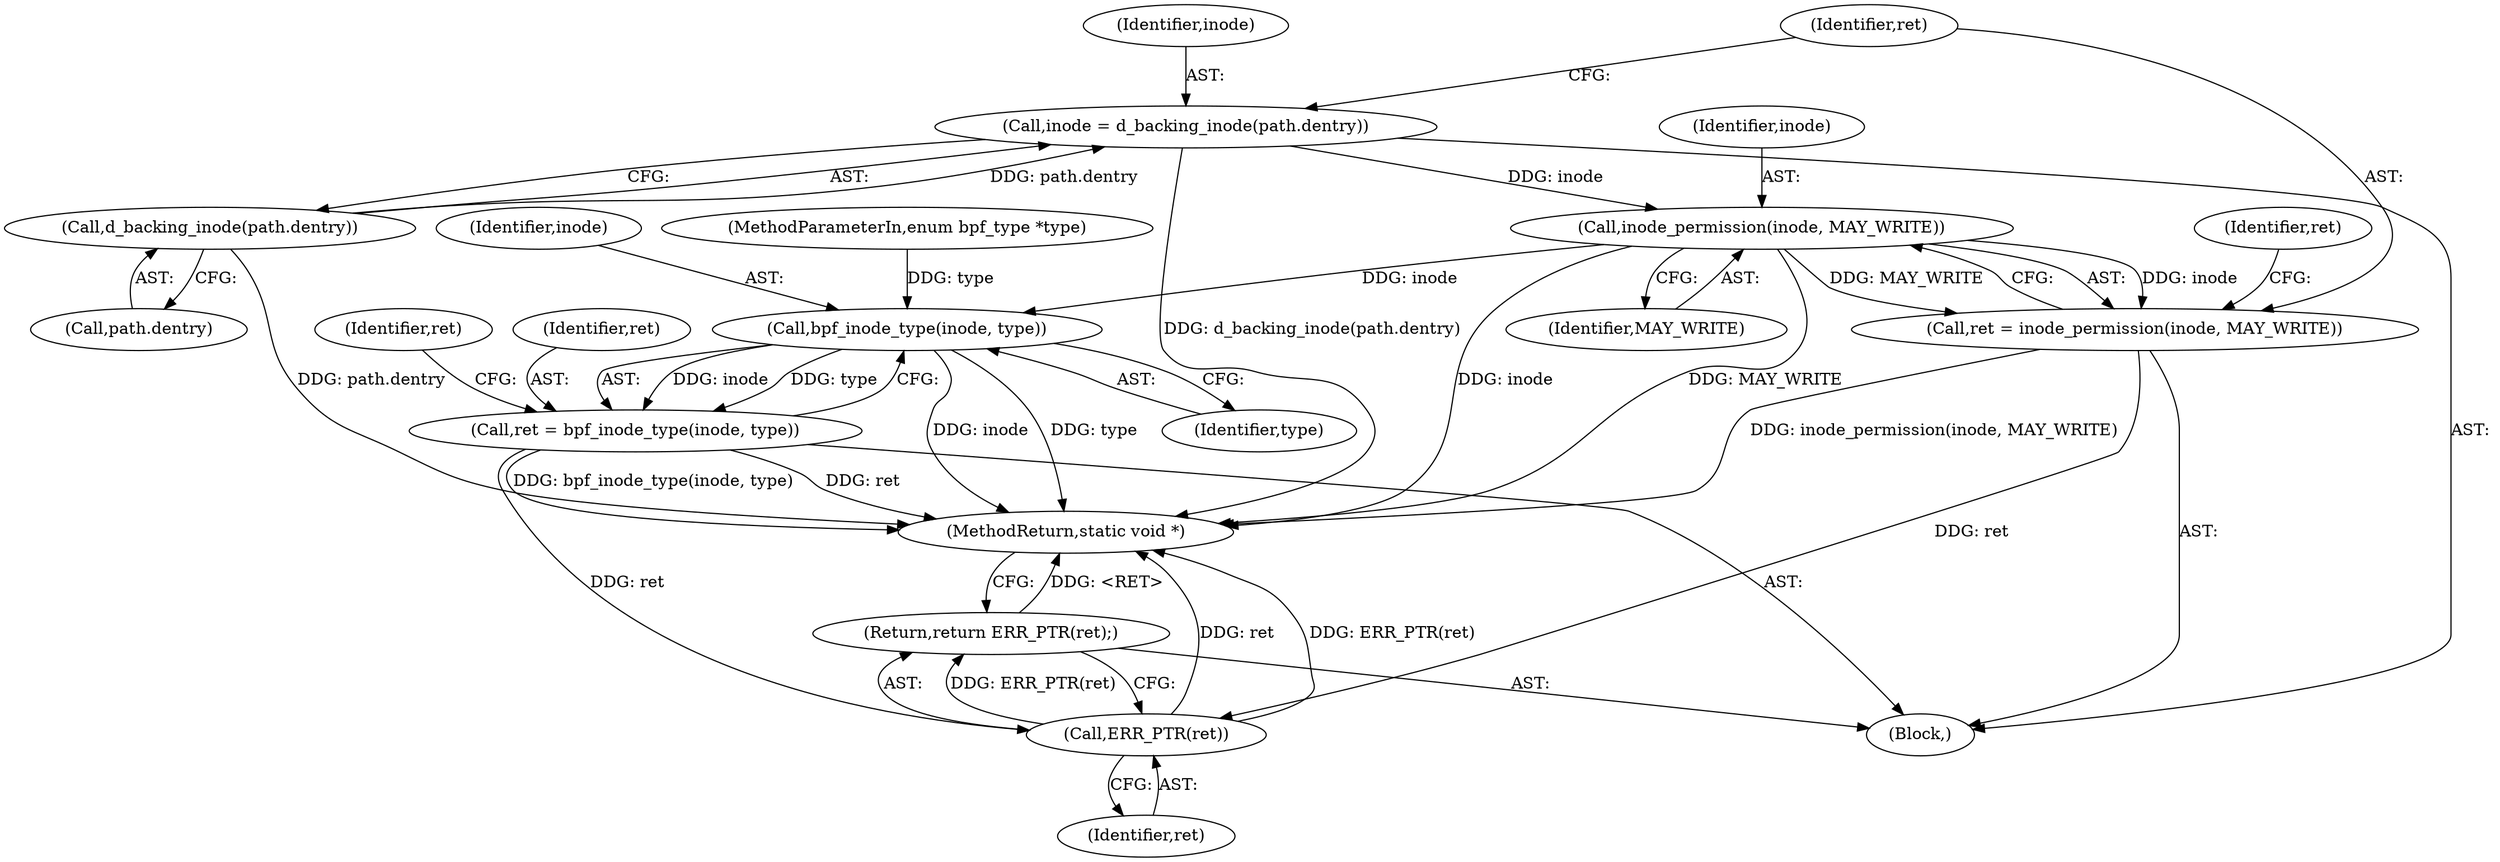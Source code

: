 digraph "0_linux_92117d8443bc5afacc8d5ba82e541946310f106e_0@pointer" {
"1000122" [label="(Call,inode = d_backing_inode(path.dentry))"];
"1000124" [label="(Call,d_backing_inode(path.dentry))"];
"1000130" [label="(Call,inode_permission(inode, MAY_WRITE))"];
"1000128" [label="(Call,ret = inode_permission(inode, MAY_WRITE))"];
"1000169" [label="(Call,ERR_PTR(ret))"];
"1000168" [label="(Return,return ERR_PTR(ret);)"];
"1000138" [label="(Call,bpf_inode_type(inode, type))"];
"1000136" [label="(Call,ret = bpf_inode_type(inode, type))"];
"1000169" [label="(Call,ERR_PTR(ret))"];
"1000122" [label="(Call,inode = d_backing_inode(path.dentry))"];
"1000123" [label="(Identifier,inode)"];
"1000142" [label="(Identifier,ret)"];
"1000138" [label="(Call,bpf_inode_type(inode, type))"];
"1000130" [label="(Call,inode_permission(inode, MAY_WRITE))"];
"1000171" [label="(MethodReturn,static void *)"];
"1000102" [label="(MethodParameterIn,enum bpf_type *type)"];
"1000134" [label="(Identifier,ret)"];
"1000140" [label="(Identifier,type)"];
"1000137" [label="(Identifier,ret)"];
"1000168" [label="(Return,return ERR_PTR(ret);)"];
"1000125" [label="(Call,path.dentry)"];
"1000103" [label="(Block,)"];
"1000170" [label="(Identifier,ret)"];
"1000136" [label="(Call,ret = bpf_inode_type(inode, type))"];
"1000139" [label="(Identifier,inode)"];
"1000129" [label="(Identifier,ret)"];
"1000132" [label="(Identifier,MAY_WRITE)"];
"1000128" [label="(Call,ret = inode_permission(inode, MAY_WRITE))"];
"1000131" [label="(Identifier,inode)"];
"1000124" [label="(Call,d_backing_inode(path.dentry))"];
"1000122" -> "1000103"  [label="AST: "];
"1000122" -> "1000124"  [label="CFG: "];
"1000123" -> "1000122"  [label="AST: "];
"1000124" -> "1000122"  [label="AST: "];
"1000129" -> "1000122"  [label="CFG: "];
"1000122" -> "1000171"  [label="DDG: d_backing_inode(path.dentry)"];
"1000124" -> "1000122"  [label="DDG: path.dentry"];
"1000122" -> "1000130"  [label="DDG: inode"];
"1000124" -> "1000125"  [label="CFG: "];
"1000125" -> "1000124"  [label="AST: "];
"1000124" -> "1000171"  [label="DDG: path.dentry"];
"1000130" -> "1000128"  [label="AST: "];
"1000130" -> "1000132"  [label="CFG: "];
"1000131" -> "1000130"  [label="AST: "];
"1000132" -> "1000130"  [label="AST: "];
"1000128" -> "1000130"  [label="CFG: "];
"1000130" -> "1000171"  [label="DDG: MAY_WRITE"];
"1000130" -> "1000171"  [label="DDG: inode"];
"1000130" -> "1000128"  [label="DDG: inode"];
"1000130" -> "1000128"  [label="DDG: MAY_WRITE"];
"1000130" -> "1000138"  [label="DDG: inode"];
"1000128" -> "1000103"  [label="AST: "];
"1000129" -> "1000128"  [label="AST: "];
"1000134" -> "1000128"  [label="CFG: "];
"1000128" -> "1000171"  [label="DDG: inode_permission(inode, MAY_WRITE)"];
"1000128" -> "1000169"  [label="DDG: ret"];
"1000169" -> "1000168"  [label="AST: "];
"1000169" -> "1000170"  [label="CFG: "];
"1000170" -> "1000169"  [label="AST: "];
"1000168" -> "1000169"  [label="CFG: "];
"1000169" -> "1000171"  [label="DDG: ERR_PTR(ret)"];
"1000169" -> "1000171"  [label="DDG: ret"];
"1000169" -> "1000168"  [label="DDG: ERR_PTR(ret)"];
"1000136" -> "1000169"  [label="DDG: ret"];
"1000168" -> "1000103"  [label="AST: "];
"1000171" -> "1000168"  [label="CFG: "];
"1000168" -> "1000171"  [label="DDG: <RET>"];
"1000138" -> "1000136"  [label="AST: "];
"1000138" -> "1000140"  [label="CFG: "];
"1000139" -> "1000138"  [label="AST: "];
"1000140" -> "1000138"  [label="AST: "];
"1000136" -> "1000138"  [label="CFG: "];
"1000138" -> "1000171"  [label="DDG: inode"];
"1000138" -> "1000171"  [label="DDG: type"];
"1000138" -> "1000136"  [label="DDG: inode"];
"1000138" -> "1000136"  [label="DDG: type"];
"1000102" -> "1000138"  [label="DDG: type"];
"1000136" -> "1000103"  [label="AST: "];
"1000137" -> "1000136"  [label="AST: "];
"1000142" -> "1000136"  [label="CFG: "];
"1000136" -> "1000171"  [label="DDG: ret"];
"1000136" -> "1000171"  [label="DDG: bpf_inode_type(inode, type)"];
}
